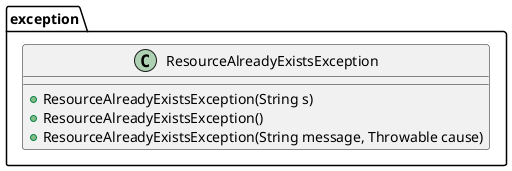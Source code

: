 @startuml

 class exception.ResourceAlreadyExistsException {
        + ResourceAlreadyExistsException(String s)
        + ResourceAlreadyExistsException()
        + ResourceAlreadyExistsException(String message, Throwable cause)
    }
@enduml